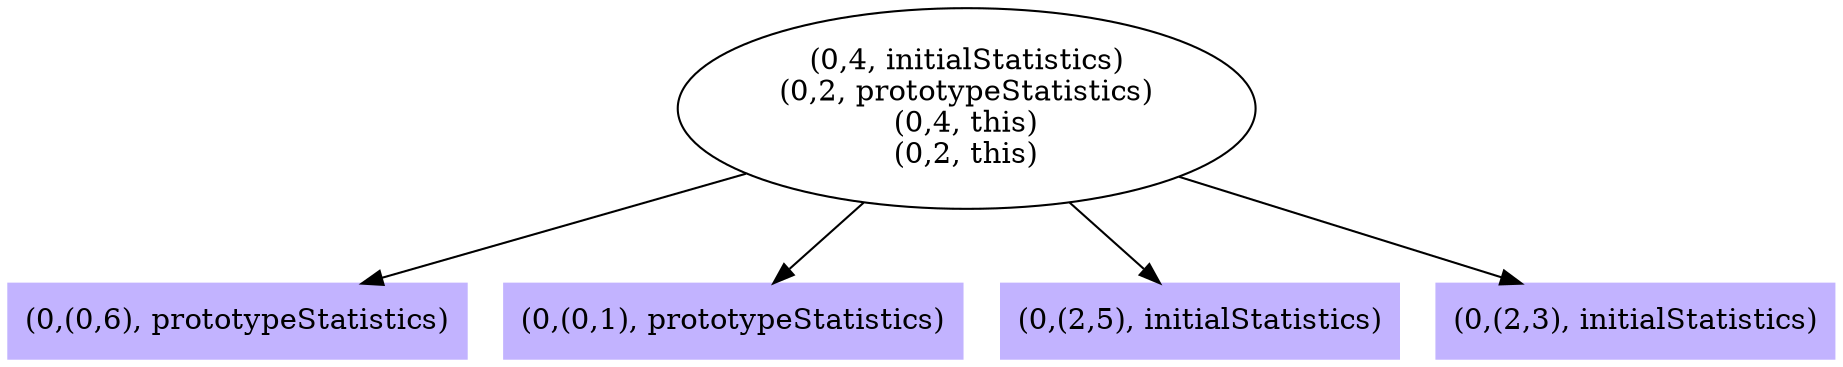 digraph { 
202 [shape=box,style=filled,color=".7 .3 1.0",label="(0,(0,6), prototypeStatistics)"];
203 [shape=box,style=filled,color=".7 .3 1.0",label="(0,(0,1), prototypeStatistics)"];
204 [shape=box,style=filled,color=".7 .3 1.0",label="(0,(2,5), initialStatistics)"];
205 [shape=box,style=filled,color=".7 .3 1.0",label="(0,(2,3), initialStatistics)"];
206 [label="(0,4, initialStatistics)\n(0,2, prototypeStatistics)\n(0,4, this)\n(0,2, this)"];
206 -> 202;
206 -> 203;
206 -> 204;
206 -> 205;
}